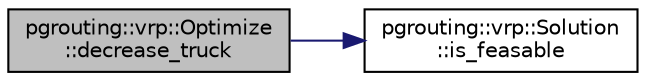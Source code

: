 digraph "pgrouting::vrp::Optimize::decrease_truck"
{
  edge [fontname="Helvetica",fontsize="10",labelfontname="Helvetica",labelfontsize="10"];
  node [fontname="Helvetica",fontsize="10",shape=record];
  rankdir="LR";
  Node150 [label="pgrouting::vrp::Optimize\l::decrease_truck",height=0.2,width=0.4,color="black", fillcolor="grey75", style="filled", fontcolor="black"];
  Node150 -> Node151 [color="midnightblue",fontsize="10",style="solid",fontname="Helvetica"];
  Node151 [label="pgrouting::vrp::Solution\l::is_feasable",height=0.2,width=0.4,color="black", fillcolor="white", style="filled",URL="$classpgrouting_1_1vrp_1_1Solution.html#ac3e8bf605c6fd5e6eceac4ddd7255bcb"];
}
